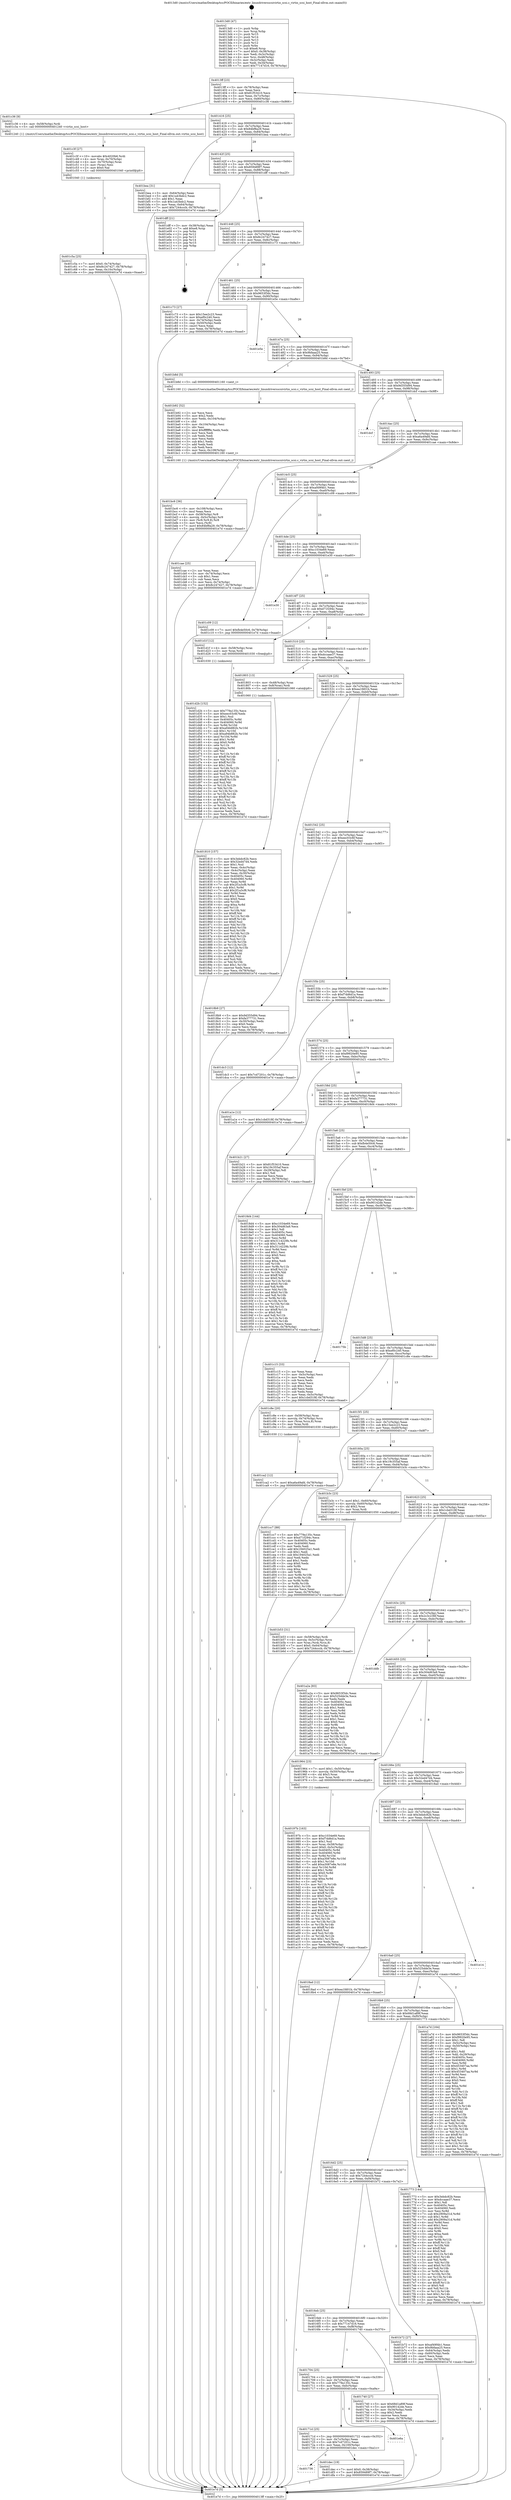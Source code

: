 digraph "0x4013d0" {
  label = "0x4013d0 (/mnt/c/Users/mathe/Desktop/tcc/POCII/binaries/extr_linuxdriversscsivirtio_scsi.c_virtio_scsi_host_Final-ollvm.out::main(0))"
  labelloc = "t"
  node[shape=record]

  Entry [label="",width=0.3,height=0.3,shape=circle,fillcolor=black,style=filled]
  "0x4013ff" [label="{
     0x4013ff [23]\l
     | [instrs]\l
     &nbsp;&nbsp;0x4013ff \<+3\>: mov -0x78(%rbp),%eax\l
     &nbsp;&nbsp;0x401402 \<+2\>: mov %eax,%ecx\l
     &nbsp;&nbsp;0x401404 \<+6\>: sub $0x81f53410,%ecx\l
     &nbsp;&nbsp;0x40140a \<+3\>: mov %eax,-0x7c(%rbp)\l
     &nbsp;&nbsp;0x40140d \<+3\>: mov %ecx,-0x80(%rbp)\l
     &nbsp;&nbsp;0x401410 \<+6\>: je 0000000000401c36 \<main+0x866\>\l
  }"]
  "0x401c36" [label="{
     0x401c36 [9]\l
     | [instrs]\l
     &nbsp;&nbsp;0x401c36 \<+4\>: mov -0x58(%rbp),%rdi\l
     &nbsp;&nbsp;0x401c3a \<+5\>: call 0000000000401240 \<virtio_scsi_host\>\l
     | [calls]\l
     &nbsp;&nbsp;0x401240 \{1\} (/mnt/c/Users/mathe/Desktop/tcc/POCII/binaries/extr_linuxdriversscsivirtio_scsi.c_virtio_scsi_host_Final-ollvm.out::virtio_scsi_host)\l
  }"]
  "0x401416" [label="{
     0x401416 [25]\l
     | [instrs]\l
     &nbsp;&nbsp;0x401416 \<+5\>: jmp 000000000040141b \<main+0x4b\>\l
     &nbsp;&nbsp;0x40141b \<+3\>: mov -0x7c(%rbp),%eax\l
     &nbsp;&nbsp;0x40141e \<+5\>: sub $0x84bf8a29,%eax\l
     &nbsp;&nbsp;0x401423 \<+6\>: mov %eax,-0x84(%rbp)\l
     &nbsp;&nbsp;0x401429 \<+6\>: je 0000000000401bea \<main+0x81a\>\l
  }"]
  Exit [label="",width=0.3,height=0.3,shape=circle,fillcolor=black,style=filled,peripheries=2]
  "0x401bea" [label="{
     0x401bea [31]\l
     | [instrs]\l
     &nbsp;&nbsp;0x401bea \<+3\>: mov -0x64(%rbp),%eax\l
     &nbsp;&nbsp;0x401bed \<+5\>: add $0x1a43bdc2,%eax\l
     &nbsp;&nbsp;0x401bf2 \<+3\>: add $0x1,%eax\l
     &nbsp;&nbsp;0x401bf5 \<+5\>: sub $0x1a43bdc2,%eax\l
     &nbsp;&nbsp;0x401bfa \<+3\>: mov %eax,-0x64(%rbp)\l
     &nbsp;&nbsp;0x401bfd \<+7\>: movl $0x7244cccb,-0x78(%rbp)\l
     &nbsp;&nbsp;0x401c04 \<+5\>: jmp 0000000000401e7d \<main+0xaad\>\l
  }"]
  "0x40142f" [label="{
     0x40142f [25]\l
     | [instrs]\l
     &nbsp;&nbsp;0x40142f \<+5\>: jmp 0000000000401434 \<main+0x64\>\l
     &nbsp;&nbsp;0x401434 \<+3\>: mov -0x7c(%rbp),%eax\l
     &nbsp;&nbsp;0x401437 \<+5\>: sub $0x859489f7,%eax\l
     &nbsp;&nbsp;0x40143c \<+6\>: mov %eax,-0x88(%rbp)\l
     &nbsp;&nbsp;0x401442 \<+6\>: je 0000000000401dff \<main+0xa2f\>\l
  }"]
  "0x401736" [label="{
     0x401736\l
  }", style=dashed]
  "0x401dff" [label="{
     0x401dff [21]\l
     | [instrs]\l
     &nbsp;&nbsp;0x401dff \<+3\>: mov -0x38(%rbp),%eax\l
     &nbsp;&nbsp;0x401e02 \<+7\>: add $0xe8,%rsp\l
     &nbsp;&nbsp;0x401e09 \<+1\>: pop %rbx\l
     &nbsp;&nbsp;0x401e0a \<+2\>: pop %r12\l
     &nbsp;&nbsp;0x401e0c \<+2\>: pop %r13\l
     &nbsp;&nbsp;0x401e0e \<+2\>: pop %r14\l
     &nbsp;&nbsp;0x401e10 \<+2\>: pop %r15\l
     &nbsp;&nbsp;0x401e12 \<+1\>: pop %rbp\l
     &nbsp;&nbsp;0x401e13 \<+1\>: ret\l
  }"]
  "0x401448" [label="{
     0x401448 [25]\l
     | [instrs]\l
     &nbsp;&nbsp;0x401448 \<+5\>: jmp 000000000040144d \<main+0x7d\>\l
     &nbsp;&nbsp;0x40144d \<+3\>: mov -0x7c(%rbp),%eax\l
     &nbsp;&nbsp;0x401450 \<+5\>: sub $0x8c247427,%eax\l
     &nbsp;&nbsp;0x401455 \<+6\>: mov %eax,-0x8c(%rbp)\l
     &nbsp;&nbsp;0x40145b \<+6\>: je 0000000000401c73 \<main+0x8a3\>\l
  }"]
  "0x401dec" [label="{
     0x401dec [19]\l
     | [instrs]\l
     &nbsp;&nbsp;0x401dec \<+7\>: movl $0x0,-0x38(%rbp)\l
     &nbsp;&nbsp;0x401df3 \<+7\>: movl $0x859489f7,-0x78(%rbp)\l
     &nbsp;&nbsp;0x401dfa \<+5\>: jmp 0000000000401e7d \<main+0xaad\>\l
  }"]
  "0x401c73" [label="{
     0x401c73 [27]\l
     | [instrs]\l
     &nbsp;&nbsp;0x401c73 \<+5\>: mov $0x15ee2c23,%eax\l
     &nbsp;&nbsp;0x401c78 \<+5\>: mov $0xef0c240,%ecx\l
     &nbsp;&nbsp;0x401c7d \<+3\>: mov -0x74(%rbp),%edx\l
     &nbsp;&nbsp;0x401c80 \<+3\>: cmp -0x50(%rbp),%edx\l
     &nbsp;&nbsp;0x401c83 \<+3\>: cmovl %ecx,%eax\l
     &nbsp;&nbsp;0x401c86 \<+3\>: mov %eax,-0x78(%rbp)\l
     &nbsp;&nbsp;0x401c89 \<+5\>: jmp 0000000000401e7d \<main+0xaad\>\l
  }"]
  "0x401461" [label="{
     0x401461 [25]\l
     | [instrs]\l
     &nbsp;&nbsp;0x401461 \<+5\>: jmp 0000000000401466 \<main+0x96\>\l
     &nbsp;&nbsp;0x401466 \<+3\>: mov -0x7c(%rbp),%eax\l
     &nbsp;&nbsp;0x401469 \<+5\>: sub $0x9653f3dc,%eax\l
     &nbsp;&nbsp;0x40146e \<+6\>: mov %eax,-0x90(%rbp)\l
     &nbsp;&nbsp;0x401474 \<+6\>: je 0000000000401e5e \<main+0xa8e\>\l
  }"]
  "0x40171d" [label="{
     0x40171d [25]\l
     | [instrs]\l
     &nbsp;&nbsp;0x40171d \<+5\>: jmp 0000000000401722 \<main+0x352\>\l
     &nbsp;&nbsp;0x401722 \<+3\>: mov -0x7c(%rbp),%eax\l
     &nbsp;&nbsp;0x401725 \<+5\>: sub $0x7cd7201c,%eax\l
     &nbsp;&nbsp;0x40172a \<+6\>: mov %eax,-0x100(%rbp)\l
     &nbsp;&nbsp;0x401730 \<+6\>: je 0000000000401dec \<main+0xa1c\>\l
  }"]
  "0x401e5e" [label="{
     0x401e5e\l
  }", style=dashed]
  "0x40147a" [label="{
     0x40147a [25]\l
     | [instrs]\l
     &nbsp;&nbsp;0x40147a \<+5\>: jmp 000000000040147f \<main+0xaf\>\l
     &nbsp;&nbsp;0x40147f \<+3\>: mov -0x7c(%rbp),%eax\l
     &nbsp;&nbsp;0x401482 \<+5\>: sub $0x9bfaaa25,%eax\l
     &nbsp;&nbsp;0x401487 \<+6\>: mov %eax,-0x94(%rbp)\l
     &nbsp;&nbsp;0x40148d \<+6\>: je 0000000000401b8d \<main+0x7bd\>\l
  }"]
  "0x401e6a" [label="{
     0x401e6a\l
  }", style=dashed]
  "0x401b8d" [label="{
     0x401b8d [5]\l
     | [instrs]\l
     &nbsp;&nbsp;0x401b8d \<+5\>: call 0000000000401160 \<next_i\>\l
     | [calls]\l
     &nbsp;&nbsp;0x401160 \{1\} (/mnt/c/Users/mathe/Desktop/tcc/POCII/binaries/extr_linuxdriversscsivirtio_scsi.c_virtio_scsi_host_Final-ollvm.out::next_i)\l
  }"]
  "0x401493" [label="{
     0x401493 [25]\l
     | [instrs]\l
     &nbsp;&nbsp;0x401493 \<+5\>: jmp 0000000000401498 \<main+0xc8\>\l
     &nbsp;&nbsp;0x401498 \<+3\>: mov -0x7c(%rbp),%eax\l
     &nbsp;&nbsp;0x40149b \<+5\>: sub $0x9d355d94,%eax\l
     &nbsp;&nbsp;0x4014a0 \<+6\>: mov %eax,-0x98(%rbp)\l
     &nbsp;&nbsp;0x4014a6 \<+6\>: je 0000000000401dcf \<main+0x9ff\>\l
  }"]
  "0x401d2b" [label="{
     0x401d2b [152]\l
     | [instrs]\l
     &nbsp;&nbsp;0x401d2b \<+5\>: mov $0x779a135c,%ecx\l
     &nbsp;&nbsp;0x401d30 \<+5\>: mov $0xeec03c6f,%edx\l
     &nbsp;&nbsp;0x401d35 \<+3\>: mov $0x1,%sil\l
     &nbsp;&nbsp;0x401d38 \<+8\>: mov 0x40405c,%r8d\l
     &nbsp;&nbsp;0x401d40 \<+8\>: mov 0x404060,%r9d\l
     &nbsp;&nbsp;0x401d48 \<+3\>: mov %r8d,%r10d\l
     &nbsp;&nbsp;0x401d4b \<+7\>: add $0xa94b882b,%r10d\l
     &nbsp;&nbsp;0x401d52 \<+4\>: sub $0x1,%r10d\l
     &nbsp;&nbsp;0x401d56 \<+7\>: sub $0xa94b882b,%r10d\l
     &nbsp;&nbsp;0x401d5d \<+4\>: imul %r10d,%r8d\l
     &nbsp;&nbsp;0x401d61 \<+4\>: and $0x1,%r8d\l
     &nbsp;&nbsp;0x401d65 \<+4\>: cmp $0x0,%r8d\l
     &nbsp;&nbsp;0x401d69 \<+4\>: sete %r11b\l
     &nbsp;&nbsp;0x401d6d \<+4\>: cmp $0xa,%r9d\l
     &nbsp;&nbsp;0x401d71 \<+3\>: setl %bl\l
     &nbsp;&nbsp;0x401d74 \<+3\>: mov %r11b,%r14b\l
     &nbsp;&nbsp;0x401d77 \<+4\>: xor $0xff,%r14b\l
     &nbsp;&nbsp;0x401d7b \<+3\>: mov %bl,%r15b\l
     &nbsp;&nbsp;0x401d7e \<+4\>: xor $0xff,%r15b\l
     &nbsp;&nbsp;0x401d82 \<+4\>: xor $0x1,%sil\l
     &nbsp;&nbsp;0x401d86 \<+3\>: mov %r14b,%r12b\l
     &nbsp;&nbsp;0x401d89 \<+4\>: and $0xff,%r12b\l
     &nbsp;&nbsp;0x401d8d \<+3\>: and %sil,%r11b\l
     &nbsp;&nbsp;0x401d90 \<+3\>: mov %r15b,%r13b\l
     &nbsp;&nbsp;0x401d93 \<+4\>: and $0xff,%r13b\l
     &nbsp;&nbsp;0x401d97 \<+3\>: and %sil,%bl\l
     &nbsp;&nbsp;0x401d9a \<+3\>: or %r11b,%r12b\l
     &nbsp;&nbsp;0x401d9d \<+3\>: or %bl,%r13b\l
     &nbsp;&nbsp;0x401da0 \<+3\>: xor %r13b,%r12b\l
     &nbsp;&nbsp;0x401da3 \<+3\>: or %r15b,%r14b\l
     &nbsp;&nbsp;0x401da6 \<+4\>: xor $0xff,%r14b\l
     &nbsp;&nbsp;0x401daa \<+4\>: or $0x1,%sil\l
     &nbsp;&nbsp;0x401dae \<+3\>: and %sil,%r14b\l
     &nbsp;&nbsp;0x401db1 \<+3\>: or %r14b,%r12b\l
     &nbsp;&nbsp;0x401db4 \<+4\>: test $0x1,%r12b\l
     &nbsp;&nbsp;0x401db8 \<+3\>: cmovne %edx,%ecx\l
     &nbsp;&nbsp;0x401dbb \<+3\>: mov %ecx,-0x78(%rbp)\l
     &nbsp;&nbsp;0x401dbe \<+5\>: jmp 0000000000401e7d \<main+0xaad\>\l
  }"]
  "0x401dcf" [label="{
     0x401dcf\l
  }", style=dashed]
  "0x4014ac" [label="{
     0x4014ac [25]\l
     | [instrs]\l
     &nbsp;&nbsp;0x4014ac \<+5\>: jmp 00000000004014b1 \<main+0xe1\>\l
     &nbsp;&nbsp;0x4014b1 \<+3\>: mov -0x7c(%rbp),%eax\l
     &nbsp;&nbsp;0x4014b4 \<+5\>: sub $0xa6a49afd,%eax\l
     &nbsp;&nbsp;0x4014b9 \<+6\>: mov %eax,-0x9c(%rbp)\l
     &nbsp;&nbsp;0x4014bf \<+6\>: je 0000000000401cae \<main+0x8de\>\l
  }"]
  "0x401ca2" [label="{
     0x401ca2 [12]\l
     | [instrs]\l
     &nbsp;&nbsp;0x401ca2 \<+7\>: movl $0xa6a49afd,-0x78(%rbp)\l
     &nbsp;&nbsp;0x401ca9 \<+5\>: jmp 0000000000401e7d \<main+0xaad\>\l
  }"]
  "0x401cae" [label="{
     0x401cae [25]\l
     | [instrs]\l
     &nbsp;&nbsp;0x401cae \<+2\>: xor %eax,%eax\l
     &nbsp;&nbsp;0x401cb0 \<+3\>: mov -0x74(%rbp),%ecx\l
     &nbsp;&nbsp;0x401cb3 \<+3\>: sub $0x1,%eax\l
     &nbsp;&nbsp;0x401cb6 \<+2\>: sub %eax,%ecx\l
     &nbsp;&nbsp;0x401cb8 \<+3\>: mov %ecx,-0x74(%rbp)\l
     &nbsp;&nbsp;0x401cbb \<+7\>: movl $0x8c247427,-0x78(%rbp)\l
     &nbsp;&nbsp;0x401cc2 \<+5\>: jmp 0000000000401e7d \<main+0xaad\>\l
  }"]
  "0x4014c5" [label="{
     0x4014c5 [25]\l
     | [instrs]\l
     &nbsp;&nbsp;0x4014c5 \<+5\>: jmp 00000000004014ca \<main+0xfa\>\l
     &nbsp;&nbsp;0x4014ca \<+3\>: mov -0x7c(%rbp),%eax\l
     &nbsp;&nbsp;0x4014cd \<+5\>: sub $0xaf49f4b1,%eax\l
     &nbsp;&nbsp;0x4014d2 \<+6\>: mov %eax,-0xa0(%rbp)\l
     &nbsp;&nbsp;0x4014d8 \<+6\>: je 0000000000401c09 \<main+0x839\>\l
  }"]
  "0x401c5a" [label="{
     0x401c5a [25]\l
     | [instrs]\l
     &nbsp;&nbsp;0x401c5a \<+7\>: movl $0x0,-0x74(%rbp)\l
     &nbsp;&nbsp;0x401c61 \<+7\>: movl $0x8c247427,-0x78(%rbp)\l
     &nbsp;&nbsp;0x401c68 \<+6\>: mov %eax,-0x10c(%rbp)\l
     &nbsp;&nbsp;0x401c6e \<+5\>: jmp 0000000000401e7d \<main+0xaad\>\l
  }"]
  "0x401c09" [label="{
     0x401c09 [12]\l
     | [instrs]\l
     &nbsp;&nbsp;0x401c09 \<+7\>: movl $0xfb4e50c6,-0x78(%rbp)\l
     &nbsp;&nbsp;0x401c10 \<+5\>: jmp 0000000000401e7d \<main+0xaad\>\l
  }"]
  "0x4014de" [label="{
     0x4014de [25]\l
     | [instrs]\l
     &nbsp;&nbsp;0x4014de \<+5\>: jmp 00000000004014e3 \<main+0x113\>\l
     &nbsp;&nbsp;0x4014e3 \<+3\>: mov -0x7c(%rbp),%eax\l
     &nbsp;&nbsp;0x4014e6 \<+5\>: sub $0xc1034e69,%eax\l
     &nbsp;&nbsp;0x4014eb \<+6\>: mov %eax,-0xa4(%rbp)\l
     &nbsp;&nbsp;0x4014f1 \<+6\>: je 0000000000401e30 \<main+0xa60\>\l
  }"]
  "0x401c3f" [label="{
     0x401c3f [27]\l
     | [instrs]\l
     &nbsp;&nbsp;0x401c3f \<+10\>: movabs $0x4020b6,%rdi\l
     &nbsp;&nbsp;0x401c49 \<+4\>: mov %rax,-0x70(%rbp)\l
     &nbsp;&nbsp;0x401c4d \<+4\>: mov -0x70(%rbp),%rax\l
     &nbsp;&nbsp;0x401c51 \<+2\>: mov (%rax),%esi\l
     &nbsp;&nbsp;0x401c53 \<+2\>: mov $0x0,%al\l
     &nbsp;&nbsp;0x401c55 \<+5\>: call 0000000000401040 \<printf@plt\>\l
     | [calls]\l
     &nbsp;&nbsp;0x401040 \{1\} (unknown)\l
  }"]
  "0x401e30" [label="{
     0x401e30\l
  }", style=dashed]
  "0x4014f7" [label="{
     0x4014f7 [25]\l
     | [instrs]\l
     &nbsp;&nbsp;0x4014f7 \<+5\>: jmp 00000000004014fc \<main+0x12c\>\l
     &nbsp;&nbsp;0x4014fc \<+3\>: mov -0x7c(%rbp),%eax\l
     &nbsp;&nbsp;0x4014ff \<+5\>: sub $0xd71f294c,%eax\l
     &nbsp;&nbsp;0x401504 \<+6\>: mov %eax,-0xa8(%rbp)\l
     &nbsp;&nbsp;0x40150a \<+6\>: je 0000000000401d1f \<main+0x94f\>\l
  }"]
  "0x401bc6" [label="{
     0x401bc6 [36]\l
     | [instrs]\l
     &nbsp;&nbsp;0x401bc6 \<+6\>: mov -0x108(%rbp),%ecx\l
     &nbsp;&nbsp;0x401bcc \<+3\>: imul %eax,%ecx\l
     &nbsp;&nbsp;0x401bcf \<+4\>: mov -0x58(%rbp),%r8\l
     &nbsp;&nbsp;0x401bd3 \<+4\>: movslq -0x5c(%rbp),%r9\l
     &nbsp;&nbsp;0x401bd7 \<+4\>: mov (%r8,%r9,8),%r8\l
     &nbsp;&nbsp;0x401bdb \<+3\>: mov %ecx,(%r8)\l
     &nbsp;&nbsp;0x401bde \<+7\>: movl $0x84bf8a29,-0x78(%rbp)\l
     &nbsp;&nbsp;0x401be5 \<+5\>: jmp 0000000000401e7d \<main+0xaad\>\l
  }"]
  "0x401d1f" [label="{
     0x401d1f [12]\l
     | [instrs]\l
     &nbsp;&nbsp;0x401d1f \<+4\>: mov -0x58(%rbp),%rax\l
     &nbsp;&nbsp;0x401d23 \<+3\>: mov %rax,%rdi\l
     &nbsp;&nbsp;0x401d26 \<+5\>: call 0000000000401030 \<free@plt\>\l
     | [calls]\l
     &nbsp;&nbsp;0x401030 \{1\} (unknown)\l
  }"]
  "0x401510" [label="{
     0x401510 [25]\l
     | [instrs]\l
     &nbsp;&nbsp;0x401510 \<+5\>: jmp 0000000000401515 \<main+0x145\>\l
     &nbsp;&nbsp;0x401515 \<+3\>: mov -0x7c(%rbp),%eax\l
     &nbsp;&nbsp;0x401518 \<+5\>: sub $0xdccaae37,%eax\l
     &nbsp;&nbsp;0x40151d \<+6\>: mov %eax,-0xac(%rbp)\l
     &nbsp;&nbsp;0x401523 \<+6\>: je 0000000000401803 \<main+0x433\>\l
  }"]
  "0x401b92" [label="{
     0x401b92 [52]\l
     | [instrs]\l
     &nbsp;&nbsp;0x401b92 \<+2\>: xor %ecx,%ecx\l
     &nbsp;&nbsp;0x401b94 \<+5\>: mov $0x2,%edx\l
     &nbsp;&nbsp;0x401b99 \<+6\>: mov %edx,-0x104(%rbp)\l
     &nbsp;&nbsp;0x401b9f \<+1\>: cltd\l
     &nbsp;&nbsp;0x401ba0 \<+6\>: mov -0x104(%rbp),%esi\l
     &nbsp;&nbsp;0x401ba6 \<+2\>: idiv %esi\l
     &nbsp;&nbsp;0x401ba8 \<+6\>: imul $0xfffffffe,%edx,%edx\l
     &nbsp;&nbsp;0x401bae \<+2\>: mov %ecx,%edi\l
     &nbsp;&nbsp;0x401bb0 \<+2\>: sub %edx,%edi\l
     &nbsp;&nbsp;0x401bb2 \<+2\>: mov %ecx,%edx\l
     &nbsp;&nbsp;0x401bb4 \<+3\>: sub $0x1,%edx\l
     &nbsp;&nbsp;0x401bb7 \<+2\>: add %edx,%edi\l
     &nbsp;&nbsp;0x401bb9 \<+2\>: sub %edi,%ecx\l
     &nbsp;&nbsp;0x401bbb \<+6\>: mov %ecx,-0x108(%rbp)\l
     &nbsp;&nbsp;0x401bc1 \<+5\>: call 0000000000401160 \<next_i\>\l
     | [calls]\l
     &nbsp;&nbsp;0x401160 \{1\} (/mnt/c/Users/mathe/Desktop/tcc/POCII/binaries/extr_linuxdriversscsivirtio_scsi.c_virtio_scsi_host_Final-ollvm.out::next_i)\l
  }"]
  "0x401803" [label="{
     0x401803 [13]\l
     | [instrs]\l
     &nbsp;&nbsp;0x401803 \<+4\>: mov -0x48(%rbp),%rax\l
     &nbsp;&nbsp;0x401807 \<+4\>: mov 0x8(%rax),%rdi\l
     &nbsp;&nbsp;0x40180b \<+5\>: call 0000000000401060 \<atoi@plt\>\l
     | [calls]\l
     &nbsp;&nbsp;0x401060 \{1\} (unknown)\l
  }"]
  "0x401529" [label="{
     0x401529 [25]\l
     | [instrs]\l
     &nbsp;&nbsp;0x401529 \<+5\>: jmp 000000000040152e \<main+0x15e\>\l
     &nbsp;&nbsp;0x40152e \<+3\>: mov -0x7c(%rbp),%eax\l
     &nbsp;&nbsp;0x401531 \<+5\>: sub $0xea1fd01b,%eax\l
     &nbsp;&nbsp;0x401536 \<+6\>: mov %eax,-0xb0(%rbp)\l
     &nbsp;&nbsp;0x40153c \<+6\>: je 00000000004018b9 \<main+0x4e9\>\l
  }"]
  "0x401b53" [label="{
     0x401b53 [31]\l
     | [instrs]\l
     &nbsp;&nbsp;0x401b53 \<+4\>: mov -0x58(%rbp),%rdi\l
     &nbsp;&nbsp;0x401b57 \<+4\>: movslq -0x5c(%rbp),%rcx\l
     &nbsp;&nbsp;0x401b5b \<+4\>: mov %rax,(%rdi,%rcx,8)\l
     &nbsp;&nbsp;0x401b5f \<+7\>: movl $0x0,-0x64(%rbp)\l
     &nbsp;&nbsp;0x401b66 \<+7\>: movl $0x7244cccb,-0x78(%rbp)\l
     &nbsp;&nbsp;0x401b6d \<+5\>: jmp 0000000000401e7d \<main+0xaad\>\l
  }"]
  "0x4018b9" [label="{
     0x4018b9 [27]\l
     | [instrs]\l
     &nbsp;&nbsp;0x4018b9 \<+5\>: mov $0x9d355d94,%eax\l
     &nbsp;&nbsp;0x4018be \<+5\>: mov $0xfa377731,%ecx\l
     &nbsp;&nbsp;0x4018c3 \<+3\>: mov -0x30(%rbp),%edx\l
     &nbsp;&nbsp;0x4018c6 \<+3\>: cmp $0x0,%edx\l
     &nbsp;&nbsp;0x4018c9 \<+3\>: cmove %ecx,%eax\l
     &nbsp;&nbsp;0x4018cc \<+3\>: mov %eax,-0x78(%rbp)\l
     &nbsp;&nbsp;0x4018cf \<+5\>: jmp 0000000000401e7d \<main+0xaad\>\l
  }"]
  "0x401542" [label="{
     0x401542 [25]\l
     | [instrs]\l
     &nbsp;&nbsp;0x401542 \<+5\>: jmp 0000000000401547 \<main+0x177\>\l
     &nbsp;&nbsp;0x401547 \<+3\>: mov -0x7c(%rbp),%eax\l
     &nbsp;&nbsp;0x40154a \<+5\>: sub $0xeec03c6f,%eax\l
     &nbsp;&nbsp;0x40154f \<+6\>: mov %eax,-0xb4(%rbp)\l
     &nbsp;&nbsp;0x401555 \<+6\>: je 0000000000401dc3 \<main+0x9f3\>\l
  }"]
  "0x40197b" [label="{
     0x40197b [163]\l
     | [instrs]\l
     &nbsp;&nbsp;0x40197b \<+5\>: mov $0xc1034e69,%ecx\l
     &nbsp;&nbsp;0x401980 \<+5\>: mov $0xf7dd6d1a,%edx\l
     &nbsp;&nbsp;0x401985 \<+3\>: mov $0x1,%sil\l
     &nbsp;&nbsp;0x401988 \<+4\>: mov %rax,-0x58(%rbp)\l
     &nbsp;&nbsp;0x40198c \<+7\>: movl $0x0,-0x5c(%rbp)\l
     &nbsp;&nbsp;0x401993 \<+8\>: mov 0x40405c,%r8d\l
     &nbsp;&nbsp;0x40199b \<+8\>: mov 0x404060,%r9d\l
     &nbsp;&nbsp;0x4019a3 \<+3\>: mov %r8d,%r10d\l
     &nbsp;&nbsp;0x4019a6 \<+7\>: sub $0xa3087e8e,%r10d\l
     &nbsp;&nbsp;0x4019ad \<+4\>: sub $0x1,%r10d\l
     &nbsp;&nbsp;0x4019b1 \<+7\>: add $0xa3087e8e,%r10d\l
     &nbsp;&nbsp;0x4019b8 \<+4\>: imul %r10d,%r8d\l
     &nbsp;&nbsp;0x4019bc \<+4\>: and $0x1,%r8d\l
     &nbsp;&nbsp;0x4019c0 \<+4\>: cmp $0x0,%r8d\l
     &nbsp;&nbsp;0x4019c4 \<+4\>: sete %r11b\l
     &nbsp;&nbsp;0x4019c8 \<+4\>: cmp $0xa,%r9d\l
     &nbsp;&nbsp;0x4019cc \<+3\>: setl %bl\l
     &nbsp;&nbsp;0x4019cf \<+3\>: mov %r11b,%r14b\l
     &nbsp;&nbsp;0x4019d2 \<+4\>: xor $0xff,%r14b\l
     &nbsp;&nbsp;0x4019d6 \<+3\>: mov %bl,%r15b\l
     &nbsp;&nbsp;0x4019d9 \<+4\>: xor $0xff,%r15b\l
     &nbsp;&nbsp;0x4019dd \<+4\>: xor $0x0,%sil\l
     &nbsp;&nbsp;0x4019e1 \<+3\>: mov %r14b,%r12b\l
     &nbsp;&nbsp;0x4019e4 \<+4\>: and $0x0,%r12b\l
     &nbsp;&nbsp;0x4019e8 \<+3\>: and %sil,%r11b\l
     &nbsp;&nbsp;0x4019eb \<+3\>: mov %r15b,%r13b\l
     &nbsp;&nbsp;0x4019ee \<+4\>: and $0x0,%r13b\l
     &nbsp;&nbsp;0x4019f2 \<+3\>: and %sil,%bl\l
     &nbsp;&nbsp;0x4019f5 \<+3\>: or %r11b,%r12b\l
     &nbsp;&nbsp;0x4019f8 \<+3\>: or %bl,%r13b\l
     &nbsp;&nbsp;0x4019fb \<+3\>: xor %r13b,%r12b\l
     &nbsp;&nbsp;0x4019fe \<+3\>: or %r15b,%r14b\l
     &nbsp;&nbsp;0x401a01 \<+4\>: xor $0xff,%r14b\l
     &nbsp;&nbsp;0x401a05 \<+4\>: or $0x0,%sil\l
     &nbsp;&nbsp;0x401a09 \<+3\>: and %sil,%r14b\l
     &nbsp;&nbsp;0x401a0c \<+3\>: or %r14b,%r12b\l
     &nbsp;&nbsp;0x401a0f \<+4\>: test $0x1,%r12b\l
     &nbsp;&nbsp;0x401a13 \<+3\>: cmovne %edx,%ecx\l
     &nbsp;&nbsp;0x401a16 \<+3\>: mov %ecx,-0x78(%rbp)\l
     &nbsp;&nbsp;0x401a19 \<+5\>: jmp 0000000000401e7d \<main+0xaad\>\l
  }"]
  "0x401dc3" [label="{
     0x401dc3 [12]\l
     | [instrs]\l
     &nbsp;&nbsp;0x401dc3 \<+7\>: movl $0x7cd7201c,-0x78(%rbp)\l
     &nbsp;&nbsp;0x401dca \<+5\>: jmp 0000000000401e7d \<main+0xaad\>\l
  }"]
  "0x40155b" [label="{
     0x40155b [25]\l
     | [instrs]\l
     &nbsp;&nbsp;0x40155b \<+5\>: jmp 0000000000401560 \<main+0x190\>\l
     &nbsp;&nbsp;0x401560 \<+3\>: mov -0x7c(%rbp),%eax\l
     &nbsp;&nbsp;0x401563 \<+5\>: sub $0xf7dd6d1a,%eax\l
     &nbsp;&nbsp;0x401568 \<+6\>: mov %eax,-0xb8(%rbp)\l
     &nbsp;&nbsp;0x40156e \<+6\>: je 0000000000401a1e \<main+0x64e\>\l
  }"]
  "0x401810" [label="{
     0x401810 [157]\l
     | [instrs]\l
     &nbsp;&nbsp;0x401810 \<+5\>: mov $0x3ebdc82b,%ecx\l
     &nbsp;&nbsp;0x401815 \<+5\>: mov $0x32ed47d4,%edx\l
     &nbsp;&nbsp;0x40181a \<+3\>: mov $0x1,%sil\l
     &nbsp;&nbsp;0x40181d \<+3\>: mov %eax,-0x4c(%rbp)\l
     &nbsp;&nbsp;0x401820 \<+3\>: mov -0x4c(%rbp),%eax\l
     &nbsp;&nbsp;0x401823 \<+3\>: mov %eax,-0x30(%rbp)\l
     &nbsp;&nbsp;0x401826 \<+7\>: mov 0x40405c,%eax\l
     &nbsp;&nbsp;0x40182d \<+8\>: mov 0x404060,%r8d\l
     &nbsp;&nbsp;0x401835 \<+3\>: mov %eax,%r9d\l
     &nbsp;&nbsp;0x401838 \<+7\>: sub $0x2f1a3cf8,%r9d\l
     &nbsp;&nbsp;0x40183f \<+4\>: sub $0x1,%r9d\l
     &nbsp;&nbsp;0x401843 \<+7\>: add $0x2f1a3cf8,%r9d\l
     &nbsp;&nbsp;0x40184a \<+4\>: imul %r9d,%eax\l
     &nbsp;&nbsp;0x40184e \<+3\>: and $0x1,%eax\l
     &nbsp;&nbsp;0x401851 \<+3\>: cmp $0x0,%eax\l
     &nbsp;&nbsp;0x401854 \<+4\>: sete %r10b\l
     &nbsp;&nbsp;0x401858 \<+4\>: cmp $0xa,%r8d\l
     &nbsp;&nbsp;0x40185c \<+4\>: setl %r11b\l
     &nbsp;&nbsp;0x401860 \<+3\>: mov %r10b,%bl\l
     &nbsp;&nbsp;0x401863 \<+3\>: xor $0xff,%bl\l
     &nbsp;&nbsp;0x401866 \<+3\>: mov %r11b,%r14b\l
     &nbsp;&nbsp;0x401869 \<+4\>: xor $0xff,%r14b\l
     &nbsp;&nbsp;0x40186d \<+4\>: xor $0x0,%sil\l
     &nbsp;&nbsp;0x401871 \<+3\>: mov %bl,%r15b\l
     &nbsp;&nbsp;0x401874 \<+4\>: and $0x0,%r15b\l
     &nbsp;&nbsp;0x401878 \<+3\>: and %sil,%r10b\l
     &nbsp;&nbsp;0x40187b \<+3\>: mov %r14b,%r12b\l
     &nbsp;&nbsp;0x40187e \<+4\>: and $0x0,%r12b\l
     &nbsp;&nbsp;0x401882 \<+3\>: and %sil,%r11b\l
     &nbsp;&nbsp;0x401885 \<+3\>: or %r10b,%r15b\l
     &nbsp;&nbsp;0x401888 \<+3\>: or %r11b,%r12b\l
     &nbsp;&nbsp;0x40188b \<+3\>: xor %r12b,%r15b\l
     &nbsp;&nbsp;0x40188e \<+3\>: or %r14b,%bl\l
     &nbsp;&nbsp;0x401891 \<+3\>: xor $0xff,%bl\l
     &nbsp;&nbsp;0x401894 \<+4\>: or $0x0,%sil\l
     &nbsp;&nbsp;0x401898 \<+3\>: and %sil,%bl\l
     &nbsp;&nbsp;0x40189b \<+3\>: or %bl,%r15b\l
     &nbsp;&nbsp;0x40189e \<+4\>: test $0x1,%r15b\l
     &nbsp;&nbsp;0x4018a2 \<+3\>: cmovne %edx,%ecx\l
     &nbsp;&nbsp;0x4018a5 \<+3\>: mov %ecx,-0x78(%rbp)\l
     &nbsp;&nbsp;0x4018a8 \<+5\>: jmp 0000000000401e7d \<main+0xaad\>\l
  }"]
  "0x401a1e" [label="{
     0x401a1e [12]\l
     | [instrs]\l
     &nbsp;&nbsp;0x401a1e \<+7\>: movl $0x1cbd318f,-0x78(%rbp)\l
     &nbsp;&nbsp;0x401a25 \<+5\>: jmp 0000000000401e7d \<main+0xaad\>\l
  }"]
  "0x401574" [label="{
     0x401574 [25]\l
     | [instrs]\l
     &nbsp;&nbsp;0x401574 \<+5\>: jmp 0000000000401579 \<main+0x1a9\>\l
     &nbsp;&nbsp;0x401579 \<+3\>: mov -0x7c(%rbp),%eax\l
     &nbsp;&nbsp;0x40157c \<+5\>: sub $0xf9920e95,%eax\l
     &nbsp;&nbsp;0x401581 \<+6\>: mov %eax,-0xbc(%rbp)\l
     &nbsp;&nbsp;0x401587 \<+6\>: je 0000000000401b21 \<main+0x751\>\l
  }"]
  "0x4013d0" [label="{
     0x4013d0 [47]\l
     | [instrs]\l
     &nbsp;&nbsp;0x4013d0 \<+1\>: push %rbp\l
     &nbsp;&nbsp;0x4013d1 \<+3\>: mov %rsp,%rbp\l
     &nbsp;&nbsp;0x4013d4 \<+2\>: push %r15\l
     &nbsp;&nbsp;0x4013d6 \<+2\>: push %r14\l
     &nbsp;&nbsp;0x4013d8 \<+2\>: push %r13\l
     &nbsp;&nbsp;0x4013da \<+2\>: push %r12\l
     &nbsp;&nbsp;0x4013dc \<+1\>: push %rbx\l
     &nbsp;&nbsp;0x4013dd \<+7\>: sub $0xe8,%rsp\l
     &nbsp;&nbsp;0x4013e4 \<+7\>: movl $0x0,-0x38(%rbp)\l
     &nbsp;&nbsp;0x4013eb \<+3\>: mov %edi,-0x3c(%rbp)\l
     &nbsp;&nbsp;0x4013ee \<+4\>: mov %rsi,-0x48(%rbp)\l
     &nbsp;&nbsp;0x4013f2 \<+3\>: mov -0x3c(%rbp),%edi\l
     &nbsp;&nbsp;0x4013f5 \<+3\>: mov %edi,-0x34(%rbp)\l
     &nbsp;&nbsp;0x4013f8 \<+7\>: movl $0x77147d16,-0x78(%rbp)\l
  }"]
  "0x401b21" [label="{
     0x401b21 [27]\l
     | [instrs]\l
     &nbsp;&nbsp;0x401b21 \<+5\>: mov $0x81f53410,%eax\l
     &nbsp;&nbsp;0x401b26 \<+5\>: mov $0x19c355af,%ecx\l
     &nbsp;&nbsp;0x401b2b \<+3\>: mov -0x29(%rbp),%dl\l
     &nbsp;&nbsp;0x401b2e \<+3\>: test $0x1,%dl\l
     &nbsp;&nbsp;0x401b31 \<+3\>: cmovne %ecx,%eax\l
     &nbsp;&nbsp;0x401b34 \<+3\>: mov %eax,-0x78(%rbp)\l
     &nbsp;&nbsp;0x401b37 \<+5\>: jmp 0000000000401e7d \<main+0xaad\>\l
  }"]
  "0x40158d" [label="{
     0x40158d [25]\l
     | [instrs]\l
     &nbsp;&nbsp;0x40158d \<+5\>: jmp 0000000000401592 \<main+0x1c2\>\l
     &nbsp;&nbsp;0x401592 \<+3\>: mov -0x7c(%rbp),%eax\l
     &nbsp;&nbsp;0x401595 \<+5\>: sub $0xfa377731,%eax\l
     &nbsp;&nbsp;0x40159a \<+6\>: mov %eax,-0xc0(%rbp)\l
     &nbsp;&nbsp;0x4015a0 \<+6\>: je 00000000004018d4 \<main+0x504\>\l
  }"]
  "0x401e7d" [label="{
     0x401e7d [5]\l
     | [instrs]\l
     &nbsp;&nbsp;0x401e7d \<+5\>: jmp 00000000004013ff \<main+0x2f\>\l
  }"]
  "0x4018d4" [label="{
     0x4018d4 [144]\l
     | [instrs]\l
     &nbsp;&nbsp;0x4018d4 \<+5\>: mov $0xc1034e69,%eax\l
     &nbsp;&nbsp;0x4018d9 \<+5\>: mov $0x304d63a9,%ecx\l
     &nbsp;&nbsp;0x4018de \<+2\>: mov $0x1,%dl\l
     &nbsp;&nbsp;0x4018e0 \<+7\>: mov 0x40405c,%esi\l
     &nbsp;&nbsp;0x4018e7 \<+7\>: mov 0x404060,%edi\l
     &nbsp;&nbsp;0x4018ee \<+3\>: mov %esi,%r8d\l
     &nbsp;&nbsp;0x4018f1 \<+7\>: add $0x3114229b,%r8d\l
     &nbsp;&nbsp;0x4018f8 \<+4\>: sub $0x1,%r8d\l
     &nbsp;&nbsp;0x4018fc \<+7\>: sub $0x3114229b,%r8d\l
     &nbsp;&nbsp;0x401903 \<+4\>: imul %r8d,%esi\l
     &nbsp;&nbsp;0x401907 \<+3\>: and $0x1,%esi\l
     &nbsp;&nbsp;0x40190a \<+3\>: cmp $0x0,%esi\l
     &nbsp;&nbsp;0x40190d \<+4\>: sete %r9b\l
     &nbsp;&nbsp;0x401911 \<+3\>: cmp $0xa,%edi\l
     &nbsp;&nbsp;0x401914 \<+4\>: setl %r10b\l
     &nbsp;&nbsp;0x401918 \<+3\>: mov %r9b,%r11b\l
     &nbsp;&nbsp;0x40191b \<+4\>: xor $0xff,%r11b\l
     &nbsp;&nbsp;0x40191f \<+3\>: mov %r10b,%bl\l
     &nbsp;&nbsp;0x401922 \<+3\>: xor $0xff,%bl\l
     &nbsp;&nbsp;0x401925 \<+3\>: xor $0x0,%dl\l
     &nbsp;&nbsp;0x401928 \<+3\>: mov %r11b,%r14b\l
     &nbsp;&nbsp;0x40192b \<+4\>: and $0x0,%r14b\l
     &nbsp;&nbsp;0x40192f \<+3\>: and %dl,%r9b\l
     &nbsp;&nbsp;0x401932 \<+3\>: mov %bl,%r15b\l
     &nbsp;&nbsp;0x401935 \<+4\>: and $0x0,%r15b\l
     &nbsp;&nbsp;0x401939 \<+3\>: and %dl,%r10b\l
     &nbsp;&nbsp;0x40193c \<+3\>: or %r9b,%r14b\l
     &nbsp;&nbsp;0x40193f \<+3\>: or %r10b,%r15b\l
     &nbsp;&nbsp;0x401942 \<+3\>: xor %r15b,%r14b\l
     &nbsp;&nbsp;0x401945 \<+3\>: or %bl,%r11b\l
     &nbsp;&nbsp;0x401948 \<+4\>: xor $0xff,%r11b\l
     &nbsp;&nbsp;0x40194c \<+3\>: or $0x0,%dl\l
     &nbsp;&nbsp;0x40194f \<+3\>: and %dl,%r11b\l
     &nbsp;&nbsp;0x401952 \<+3\>: or %r11b,%r14b\l
     &nbsp;&nbsp;0x401955 \<+4\>: test $0x1,%r14b\l
     &nbsp;&nbsp;0x401959 \<+3\>: cmovne %ecx,%eax\l
     &nbsp;&nbsp;0x40195c \<+3\>: mov %eax,-0x78(%rbp)\l
     &nbsp;&nbsp;0x40195f \<+5\>: jmp 0000000000401e7d \<main+0xaad\>\l
  }"]
  "0x4015a6" [label="{
     0x4015a6 [25]\l
     | [instrs]\l
     &nbsp;&nbsp;0x4015a6 \<+5\>: jmp 00000000004015ab \<main+0x1db\>\l
     &nbsp;&nbsp;0x4015ab \<+3\>: mov -0x7c(%rbp),%eax\l
     &nbsp;&nbsp;0x4015ae \<+5\>: sub $0xfb4e50c6,%eax\l
     &nbsp;&nbsp;0x4015b3 \<+6\>: mov %eax,-0xc4(%rbp)\l
     &nbsp;&nbsp;0x4015b9 \<+6\>: je 0000000000401c15 \<main+0x845\>\l
  }"]
  "0x401704" [label="{
     0x401704 [25]\l
     | [instrs]\l
     &nbsp;&nbsp;0x401704 \<+5\>: jmp 0000000000401709 \<main+0x339\>\l
     &nbsp;&nbsp;0x401709 \<+3\>: mov -0x7c(%rbp),%eax\l
     &nbsp;&nbsp;0x40170c \<+5\>: sub $0x779a135c,%eax\l
     &nbsp;&nbsp;0x401711 \<+6\>: mov %eax,-0xfc(%rbp)\l
     &nbsp;&nbsp;0x401717 \<+6\>: je 0000000000401e6a \<main+0xa9a\>\l
  }"]
  "0x401c15" [label="{
     0x401c15 [33]\l
     | [instrs]\l
     &nbsp;&nbsp;0x401c15 \<+2\>: xor %eax,%eax\l
     &nbsp;&nbsp;0x401c17 \<+3\>: mov -0x5c(%rbp),%ecx\l
     &nbsp;&nbsp;0x401c1a \<+2\>: mov %eax,%edx\l
     &nbsp;&nbsp;0x401c1c \<+2\>: sub %ecx,%edx\l
     &nbsp;&nbsp;0x401c1e \<+2\>: mov %eax,%ecx\l
     &nbsp;&nbsp;0x401c20 \<+3\>: sub $0x1,%ecx\l
     &nbsp;&nbsp;0x401c23 \<+2\>: add %ecx,%edx\l
     &nbsp;&nbsp;0x401c25 \<+2\>: sub %edx,%eax\l
     &nbsp;&nbsp;0x401c27 \<+3\>: mov %eax,-0x5c(%rbp)\l
     &nbsp;&nbsp;0x401c2a \<+7\>: movl $0x1cbd318f,-0x78(%rbp)\l
     &nbsp;&nbsp;0x401c31 \<+5\>: jmp 0000000000401e7d \<main+0xaad\>\l
  }"]
  "0x4015bf" [label="{
     0x4015bf [25]\l
     | [instrs]\l
     &nbsp;&nbsp;0x4015bf \<+5\>: jmp 00000000004015c4 \<main+0x1f4\>\l
     &nbsp;&nbsp;0x4015c4 \<+3\>: mov -0x7c(%rbp),%eax\l
     &nbsp;&nbsp;0x4015c7 \<+5\>: sub $0x90142de,%eax\l
     &nbsp;&nbsp;0x4015cc \<+6\>: mov %eax,-0xc8(%rbp)\l
     &nbsp;&nbsp;0x4015d2 \<+6\>: je 000000000040175b \<main+0x38b\>\l
  }"]
  "0x401740" [label="{
     0x401740 [27]\l
     | [instrs]\l
     &nbsp;&nbsp;0x401740 \<+5\>: mov $0x68d1a89f,%eax\l
     &nbsp;&nbsp;0x401745 \<+5\>: mov $0x90142de,%ecx\l
     &nbsp;&nbsp;0x40174a \<+3\>: mov -0x34(%rbp),%edx\l
     &nbsp;&nbsp;0x40174d \<+3\>: cmp $0x2,%edx\l
     &nbsp;&nbsp;0x401750 \<+3\>: cmovne %ecx,%eax\l
     &nbsp;&nbsp;0x401753 \<+3\>: mov %eax,-0x78(%rbp)\l
     &nbsp;&nbsp;0x401756 \<+5\>: jmp 0000000000401e7d \<main+0xaad\>\l
  }"]
  "0x40175b" [label="{
     0x40175b\l
  }", style=dashed]
  "0x4015d8" [label="{
     0x4015d8 [25]\l
     | [instrs]\l
     &nbsp;&nbsp;0x4015d8 \<+5\>: jmp 00000000004015dd \<main+0x20d\>\l
     &nbsp;&nbsp;0x4015dd \<+3\>: mov -0x7c(%rbp),%eax\l
     &nbsp;&nbsp;0x4015e0 \<+5\>: sub $0xef0c240,%eax\l
     &nbsp;&nbsp;0x4015e5 \<+6\>: mov %eax,-0xcc(%rbp)\l
     &nbsp;&nbsp;0x4015eb \<+6\>: je 0000000000401c8e \<main+0x8be\>\l
  }"]
  "0x4016eb" [label="{
     0x4016eb [25]\l
     | [instrs]\l
     &nbsp;&nbsp;0x4016eb \<+5\>: jmp 00000000004016f0 \<main+0x320\>\l
     &nbsp;&nbsp;0x4016f0 \<+3\>: mov -0x7c(%rbp),%eax\l
     &nbsp;&nbsp;0x4016f3 \<+5\>: sub $0x77147d16,%eax\l
     &nbsp;&nbsp;0x4016f8 \<+6\>: mov %eax,-0xf8(%rbp)\l
     &nbsp;&nbsp;0x4016fe \<+6\>: je 0000000000401740 \<main+0x370\>\l
  }"]
  "0x401c8e" [label="{
     0x401c8e [20]\l
     | [instrs]\l
     &nbsp;&nbsp;0x401c8e \<+4\>: mov -0x58(%rbp),%rax\l
     &nbsp;&nbsp;0x401c92 \<+4\>: movslq -0x74(%rbp),%rcx\l
     &nbsp;&nbsp;0x401c96 \<+4\>: mov (%rax,%rcx,8),%rax\l
     &nbsp;&nbsp;0x401c9a \<+3\>: mov %rax,%rdi\l
     &nbsp;&nbsp;0x401c9d \<+5\>: call 0000000000401030 \<free@plt\>\l
     | [calls]\l
     &nbsp;&nbsp;0x401030 \{1\} (unknown)\l
  }"]
  "0x4015f1" [label="{
     0x4015f1 [25]\l
     | [instrs]\l
     &nbsp;&nbsp;0x4015f1 \<+5\>: jmp 00000000004015f6 \<main+0x226\>\l
     &nbsp;&nbsp;0x4015f6 \<+3\>: mov -0x7c(%rbp),%eax\l
     &nbsp;&nbsp;0x4015f9 \<+5\>: sub $0x15ee2c23,%eax\l
     &nbsp;&nbsp;0x4015fe \<+6\>: mov %eax,-0xd0(%rbp)\l
     &nbsp;&nbsp;0x401604 \<+6\>: je 0000000000401cc7 \<main+0x8f7\>\l
  }"]
  "0x401b72" [label="{
     0x401b72 [27]\l
     | [instrs]\l
     &nbsp;&nbsp;0x401b72 \<+5\>: mov $0xaf49f4b1,%eax\l
     &nbsp;&nbsp;0x401b77 \<+5\>: mov $0x9bfaaa25,%ecx\l
     &nbsp;&nbsp;0x401b7c \<+3\>: mov -0x64(%rbp),%edx\l
     &nbsp;&nbsp;0x401b7f \<+3\>: cmp -0x60(%rbp),%edx\l
     &nbsp;&nbsp;0x401b82 \<+3\>: cmovl %ecx,%eax\l
     &nbsp;&nbsp;0x401b85 \<+3\>: mov %eax,-0x78(%rbp)\l
     &nbsp;&nbsp;0x401b88 \<+5\>: jmp 0000000000401e7d \<main+0xaad\>\l
  }"]
  "0x401cc7" [label="{
     0x401cc7 [88]\l
     | [instrs]\l
     &nbsp;&nbsp;0x401cc7 \<+5\>: mov $0x779a135c,%eax\l
     &nbsp;&nbsp;0x401ccc \<+5\>: mov $0xd71f294c,%ecx\l
     &nbsp;&nbsp;0x401cd1 \<+7\>: mov 0x40405c,%edx\l
     &nbsp;&nbsp;0x401cd8 \<+7\>: mov 0x404060,%esi\l
     &nbsp;&nbsp;0x401cdf \<+2\>: mov %edx,%edi\l
     &nbsp;&nbsp;0x401ce1 \<+6\>: add $0x194025a1,%edi\l
     &nbsp;&nbsp;0x401ce7 \<+3\>: sub $0x1,%edi\l
     &nbsp;&nbsp;0x401cea \<+6\>: sub $0x194025a1,%edi\l
     &nbsp;&nbsp;0x401cf0 \<+3\>: imul %edi,%edx\l
     &nbsp;&nbsp;0x401cf3 \<+3\>: and $0x1,%edx\l
     &nbsp;&nbsp;0x401cf6 \<+3\>: cmp $0x0,%edx\l
     &nbsp;&nbsp;0x401cf9 \<+4\>: sete %r8b\l
     &nbsp;&nbsp;0x401cfd \<+3\>: cmp $0xa,%esi\l
     &nbsp;&nbsp;0x401d00 \<+4\>: setl %r9b\l
     &nbsp;&nbsp;0x401d04 \<+3\>: mov %r8b,%r10b\l
     &nbsp;&nbsp;0x401d07 \<+3\>: and %r9b,%r10b\l
     &nbsp;&nbsp;0x401d0a \<+3\>: xor %r9b,%r8b\l
     &nbsp;&nbsp;0x401d0d \<+3\>: or %r8b,%r10b\l
     &nbsp;&nbsp;0x401d10 \<+4\>: test $0x1,%r10b\l
     &nbsp;&nbsp;0x401d14 \<+3\>: cmovne %ecx,%eax\l
     &nbsp;&nbsp;0x401d17 \<+3\>: mov %eax,-0x78(%rbp)\l
     &nbsp;&nbsp;0x401d1a \<+5\>: jmp 0000000000401e7d \<main+0xaad\>\l
  }"]
  "0x40160a" [label="{
     0x40160a [25]\l
     | [instrs]\l
     &nbsp;&nbsp;0x40160a \<+5\>: jmp 000000000040160f \<main+0x23f\>\l
     &nbsp;&nbsp;0x40160f \<+3\>: mov -0x7c(%rbp),%eax\l
     &nbsp;&nbsp;0x401612 \<+5\>: sub $0x19c355af,%eax\l
     &nbsp;&nbsp;0x401617 \<+6\>: mov %eax,-0xd4(%rbp)\l
     &nbsp;&nbsp;0x40161d \<+6\>: je 0000000000401b3c \<main+0x76c\>\l
  }"]
  "0x4016d2" [label="{
     0x4016d2 [25]\l
     | [instrs]\l
     &nbsp;&nbsp;0x4016d2 \<+5\>: jmp 00000000004016d7 \<main+0x307\>\l
     &nbsp;&nbsp;0x4016d7 \<+3\>: mov -0x7c(%rbp),%eax\l
     &nbsp;&nbsp;0x4016da \<+5\>: sub $0x7244cccb,%eax\l
     &nbsp;&nbsp;0x4016df \<+6\>: mov %eax,-0xf4(%rbp)\l
     &nbsp;&nbsp;0x4016e5 \<+6\>: je 0000000000401b72 \<main+0x7a2\>\l
  }"]
  "0x401b3c" [label="{
     0x401b3c [23]\l
     | [instrs]\l
     &nbsp;&nbsp;0x401b3c \<+7\>: movl $0x1,-0x60(%rbp)\l
     &nbsp;&nbsp;0x401b43 \<+4\>: movslq -0x60(%rbp),%rax\l
     &nbsp;&nbsp;0x401b47 \<+4\>: shl $0x2,%rax\l
     &nbsp;&nbsp;0x401b4b \<+3\>: mov %rax,%rdi\l
     &nbsp;&nbsp;0x401b4e \<+5\>: call 0000000000401050 \<malloc@plt\>\l
     | [calls]\l
     &nbsp;&nbsp;0x401050 \{1\} (unknown)\l
  }"]
  "0x401623" [label="{
     0x401623 [25]\l
     | [instrs]\l
     &nbsp;&nbsp;0x401623 \<+5\>: jmp 0000000000401628 \<main+0x258\>\l
     &nbsp;&nbsp;0x401628 \<+3\>: mov -0x7c(%rbp),%eax\l
     &nbsp;&nbsp;0x40162b \<+5\>: sub $0x1cbd318f,%eax\l
     &nbsp;&nbsp;0x401630 \<+6\>: mov %eax,-0xd8(%rbp)\l
     &nbsp;&nbsp;0x401636 \<+6\>: je 0000000000401a2a \<main+0x65a\>\l
  }"]
  "0x401773" [label="{
     0x401773 [144]\l
     | [instrs]\l
     &nbsp;&nbsp;0x401773 \<+5\>: mov $0x3ebdc82b,%eax\l
     &nbsp;&nbsp;0x401778 \<+5\>: mov $0xdccaae37,%ecx\l
     &nbsp;&nbsp;0x40177d \<+2\>: mov $0x1,%dl\l
     &nbsp;&nbsp;0x40177f \<+7\>: mov 0x40405c,%esi\l
     &nbsp;&nbsp;0x401786 \<+7\>: mov 0x404060,%edi\l
     &nbsp;&nbsp;0x40178d \<+3\>: mov %esi,%r8d\l
     &nbsp;&nbsp;0x401790 \<+7\>: sub $0x2909a31d,%r8d\l
     &nbsp;&nbsp;0x401797 \<+4\>: sub $0x1,%r8d\l
     &nbsp;&nbsp;0x40179b \<+7\>: add $0x2909a31d,%r8d\l
     &nbsp;&nbsp;0x4017a2 \<+4\>: imul %r8d,%esi\l
     &nbsp;&nbsp;0x4017a6 \<+3\>: and $0x1,%esi\l
     &nbsp;&nbsp;0x4017a9 \<+3\>: cmp $0x0,%esi\l
     &nbsp;&nbsp;0x4017ac \<+4\>: sete %r9b\l
     &nbsp;&nbsp;0x4017b0 \<+3\>: cmp $0xa,%edi\l
     &nbsp;&nbsp;0x4017b3 \<+4\>: setl %r10b\l
     &nbsp;&nbsp;0x4017b7 \<+3\>: mov %r9b,%r11b\l
     &nbsp;&nbsp;0x4017ba \<+4\>: xor $0xff,%r11b\l
     &nbsp;&nbsp;0x4017be \<+3\>: mov %r10b,%bl\l
     &nbsp;&nbsp;0x4017c1 \<+3\>: xor $0xff,%bl\l
     &nbsp;&nbsp;0x4017c4 \<+3\>: xor $0x0,%dl\l
     &nbsp;&nbsp;0x4017c7 \<+3\>: mov %r11b,%r14b\l
     &nbsp;&nbsp;0x4017ca \<+4\>: and $0x0,%r14b\l
     &nbsp;&nbsp;0x4017ce \<+3\>: and %dl,%r9b\l
     &nbsp;&nbsp;0x4017d1 \<+3\>: mov %bl,%r15b\l
     &nbsp;&nbsp;0x4017d4 \<+4\>: and $0x0,%r15b\l
     &nbsp;&nbsp;0x4017d8 \<+3\>: and %dl,%r10b\l
     &nbsp;&nbsp;0x4017db \<+3\>: or %r9b,%r14b\l
     &nbsp;&nbsp;0x4017de \<+3\>: or %r10b,%r15b\l
     &nbsp;&nbsp;0x4017e1 \<+3\>: xor %r15b,%r14b\l
     &nbsp;&nbsp;0x4017e4 \<+3\>: or %bl,%r11b\l
     &nbsp;&nbsp;0x4017e7 \<+4\>: xor $0xff,%r11b\l
     &nbsp;&nbsp;0x4017eb \<+3\>: or $0x0,%dl\l
     &nbsp;&nbsp;0x4017ee \<+3\>: and %dl,%r11b\l
     &nbsp;&nbsp;0x4017f1 \<+3\>: or %r11b,%r14b\l
     &nbsp;&nbsp;0x4017f4 \<+4\>: test $0x1,%r14b\l
     &nbsp;&nbsp;0x4017f8 \<+3\>: cmovne %ecx,%eax\l
     &nbsp;&nbsp;0x4017fb \<+3\>: mov %eax,-0x78(%rbp)\l
     &nbsp;&nbsp;0x4017fe \<+5\>: jmp 0000000000401e7d \<main+0xaad\>\l
  }"]
  "0x401a2a" [label="{
     0x401a2a [83]\l
     | [instrs]\l
     &nbsp;&nbsp;0x401a2a \<+5\>: mov $0x9653f3dc,%eax\l
     &nbsp;&nbsp;0x401a2f \<+5\>: mov $0x525dde3e,%ecx\l
     &nbsp;&nbsp;0x401a34 \<+2\>: xor %edx,%edx\l
     &nbsp;&nbsp;0x401a36 \<+7\>: mov 0x40405c,%esi\l
     &nbsp;&nbsp;0x401a3d \<+7\>: mov 0x404060,%edi\l
     &nbsp;&nbsp;0x401a44 \<+3\>: sub $0x1,%edx\l
     &nbsp;&nbsp;0x401a47 \<+3\>: mov %esi,%r8d\l
     &nbsp;&nbsp;0x401a4a \<+3\>: add %edx,%r8d\l
     &nbsp;&nbsp;0x401a4d \<+4\>: imul %r8d,%esi\l
     &nbsp;&nbsp;0x401a51 \<+3\>: and $0x1,%esi\l
     &nbsp;&nbsp;0x401a54 \<+3\>: cmp $0x0,%esi\l
     &nbsp;&nbsp;0x401a57 \<+4\>: sete %r9b\l
     &nbsp;&nbsp;0x401a5b \<+3\>: cmp $0xa,%edi\l
     &nbsp;&nbsp;0x401a5e \<+4\>: setl %r10b\l
     &nbsp;&nbsp;0x401a62 \<+3\>: mov %r9b,%r11b\l
     &nbsp;&nbsp;0x401a65 \<+3\>: and %r10b,%r11b\l
     &nbsp;&nbsp;0x401a68 \<+3\>: xor %r10b,%r9b\l
     &nbsp;&nbsp;0x401a6b \<+3\>: or %r9b,%r11b\l
     &nbsp;&nbsp;0x401a6e \<+4\>: test $0x1,%r11b\l
     &nbsp;&nbsp;0x401a72 \<+3\>: cmovne %ecx,%eax\l
     &nbsp;&nbsp;0x401a75 \<+3\>: mov %eax,-0x78(%rbp)\l
     &nbsp;&nbsp;0x401a78 \<+5\>: jmp 0000000000401e7d \<main+0xaad\>\l
  }"]
  "0x40163c" [label="{
     0x40163c [25]\l
     | [instrs]\l
     &nbsp;&nbsp;0x40163c \<+5\>: jmp 0000000000401641 \<main+0x271\>\l
     &nbsp;&nbsp;0x401641 \<+3\>: mov -0x7c(%rbp),%eax\l
     &nbsp;&nbsp;0x401644 \<+5\>: sub $0x2c3c236f,%eax\l
     &nbsp;&nbsp;0x401649 \<+6\>: mov %eax,-0xdc(%rbp)\l
     &nbsp;&nbsp;0x40164f \<+6\>: je 0000000000401ddb \<main+0xa0b\>\l
  }"]
  "0x4016b9" [label="{
     0x4016b9 [25]\l
     | [instrs]\l
     &nbsp;&nbsp;0x4016b9 \<+5\>: jmp 00000000004016be \<main+0x2ee\>\l
     &nbsp;&nbsp;0x4016be \<+3\>: mov -0x7c(%rbp),%eax\l
     &nbsp;&nbsp;0x4016c1 \<+5\>: sub $0x68d1a89f,%eax\l
     &nbsp;&nbsp;0x4016c6 \<+6\>: mov %eax,-0xf0(%rbp)\l
     &nbsp;&nbsp;0x4016cc \<+6\>: je 0000000000401773 \<main+0x3a3\>\l
  }"]
  "0x401ddb" [label="{
     0x401ddb\l
  }", style=dashed]
  "0x401655" [label="{
     0x401655 [25]\l
     | [instrs]\l
     &nbsp;&nbsp;0x401655 \<+5\>: jmp 000000000040165a \<main+0x28a\>\l
     &nbsp;&nbsp;0x40165a \<+3\>: mov -0x7c(%rbp),%eax\l
     &nbsp;&nbsp;0x40165d \<+5\>: sub $0x304d63a9,%eax\l
     &nbsp;&nbsp;0x401662 \<+6\>: mov %eax,-0xe0(%rbp)\l
     &nbsp;&nbsp;0x401668 \<+6\>: je 0000000000401964 \<main+0x594\>\l
  }"]
  "0x401a7d" [label="{
     0x401a7d [164]\l
     | [instrs]\l
     &nbsp;&nbsp;0x401a7d \<+5\>: mov $0x9653f3dc,%eax\l
     &nbsp;&nbsp;0x401a82 \<+5\>: mov $0xf9920e95,%ecx\l
     &nbsp;&nbsp;0x401a87 \<+2\>: mov $0x1,%dl\l
     &nbsp;&nbsp;0x401a89 \<+3\>: mov -0x5c(%rbp),%esi\l
     &nbsp;&nbsp;0x401a8c \<+3\>: cmp -0x50(%rbp),%esi\l
     &nbsp;&nbsp;0x401a8f \<+4\>: setl %dil\l
     &nbsp;&nbsp;0x401a93 \<+4\>: and $0x1,%dil\l
     &nbsp;&nbsp;0x401a97 \<+4\>: mov %dil,-0x29(%rbp)\l
     &nbsp;&nbsp;0x401a9b \<+7\>: mov 0x40405c,%esi\l
     &nbsp;&nbsp;0x401aa2 \<+8\>: mov 0x404060,%r8d\l
     &nbsp;&nbsp;0x401aaa \<+3\>: mov %esi,%r9d\l
     &nbsp;&nbsp;0x401aad \<+7\>: sub $0x453407aa,%r9d\l
     &nbsp;&nbsp;0x401ab4 \<+4\>: sub $0x1,%r9d\l
     &nbsp;&nbsp;0x401ab8 \<+7\>: add $0x453407aa,%r9d\l
     &nbsp;&nbsp;0x401abf \<+4\>: imul %r9d,%esi\l
     &nbsp;&nbsp;0x401ac3 \<+3\>: and $0x1,%esi\l
     &nbsp;&nbsp;0x401ac6 \<+3\>: cmp $0x0,%esi\l
     &nbsp;&nbsp;0x401ac9 \<+4\>: sete %dil\l
     &nbsp;&nbsp;0x401acd \<+4\>: cmp $0xa,%r8d\l
     &nbsp;&nbsp;0x401ad1 \<+4\>: setl %r10b\l
     &nbsp;&nbsp;0x401ad5 \<+3\>: mov %dil,%r11b\l
     &nbsp;&nbsp;0x401ad8 \<+4\>: xor $0xff,%r11b\l
     &nbsp;&nbsp;0x401adc \<+3\>: mov %r10b,%bl\l
     &nbsp;&nbsp;0x401adf \<+3\>: xor $0xff,%bl\l
     &nbsp;&nbsp;0x401ae2 \<+3\>: xor $0x1,%dl\l
     &nbsp;&nbsp;0x401ae5 \<+3\>: mov %r11b,%r14b\l
     &nbsp;&nbsp;0x401ae8 \<+4\>: and $0xff,%r14b\l
     &nbsp;&nbsp;0x401aec \<+3\>: and %dl,%dil\l
     &nbsp;&nbsp;0x401aef \<+3\>: mov %bl,%r15b\l
     &nbsp;&nbsp;0x401af2 \<+4\>: and $0xff,%r15b\l
     &nbsp;&nbsp;0x401af6 \<+3\>: and %dl,%r10b\l
     &nbsp;&nbsp;0x401af9 \<+3\>: or %dil,%r14b\l
     &nbsp;&nbsp;0x401afc \<+3\>: or %r10b,%r15b\l
     &nbsp;&nbsp;0x401aff \<+3\>: xor %r15b,%r14b\l
     &nbsp;&nbsp;0x401b02 \<+3\>: or %bl,%r11b\l
     &nbsp;&nbsp;0x401b05 \<+4\>: xor $0xff,%r11b\l
     &nbsp;&nbsp;0x401b09 \<+3\>: or $0x1,%dl\l
     &nbsp;&nbsp;0x401b0c \<+3\>: and %dl,%r11b\l
     &nbsp;&nbsp;0x401b0f \<+3\>: or %r11b,%r14b\l
     &nbsp;&nbsp;0x401b12 \<+4\>: test $0x1,%r14b\l
     &nbsp;&nbsp;0x401b16 \<+3\>: cmovne %ecx,%eax\l
     &nbsp;&nbsp;0x401b19 \<+3\>: mov %eax,-0x78(%rbp)\l
     &nbsp;&nbsp;0x401b1c \<+5\>: jmp 0000000000401e7d \<main+0xaad\>\l
  }"]
  "0x401964" [label="{
     0x401964 [23]\l
     | [instrs]\l
     &nbsp;&nbsp;0x401964 \<+7\>: movl $0x1,-0x50(%rbp)\l
     &nbsp;&nbsp;0x40196b \<+4\>: movslq -0x50(%rbp),%rax\l
     &nbsp;&nbsp;0x40196f \<+4\>: shl $0x3,%rax\l
     &nbsp;&nbsp;0x401973 \<+3\>: mov %rax,%rdi\l
     &nbsp;&nbsp;0x401976 \<+5\>: call 0000000000401050 \<malloc@plt\>\l
     | [calls]\l
     &nbsp;&nbsp;0x401050 \{1\} (unknown)\l
  }"]
  "0x40166e" [label="{
     0x40166e [25]\l
     | [instrs]\l
     &nbsp;&nbsp;0x40166e \<+5\>: jmp 0000000000401673 \<main+0x2a3\>\l
     &nbsp;&nbsp;0x401673 \<+3\>: mov -0x7c(%rbp),%eax\l
     &nbsp;&nbsp;0x401676 \<+5\>: sub $0x32ed47d4,%eax\l
     &nbsp;&nbsp;0x40167b \<+6\>: mov %eax,-0xe4(%rbp)\l
     &nbsp;&nbsp;0x401681 \<+6\>: je 00000000004018ad \<main+0x4dd\>\l
  }"]
  "0x4016a0" [label="{
     0x4016a0 [25]\l
     | [instrs]\l
     &nbsp;&nbsp;0x4016a0 \<+5\>: jmp 00000000004016a5 \<main+0x2d5\>\l
     &nbsp;&nbsp;0x4016a5 \<+3\>: mov -0x7c(%rbp),%eax\l
     &nbsp;&nbsp;0x4016a8 \<+5\>: sub $0x525dde3e,%eax\l
     &nbsp;&nbsp;0x4016ad \<+6\>: mov %eax,-0xec(%rbp)\l
     &nbsp;&nbsp;0x4016b3 \<+6\>: je 0000000000401a7d \<main+0x6ad\>\l
  }"]
  "0x4018ad" [label="{
     0x4018ad [12]\l
     | [instrs]\l
     &nbsp;&nbsp;0x4018ad \<+7\>: movl $0xea1fd01b,-0x78(%rbp)\l
     &nbsp;&nbsp;0x4018b4 \<+5\>: jmp 0000000000401e7d \<main+0xaad\>\l
  }"]
  "0x401687" [label="{
     0x401687 [25]\l
     | [instrs]\l
     &nbsp;&nbsp;0x401687 \<+5\>: jmp 000000000040168c \<main+0x2bc\>\l
     &nbsp;&nbsp;0x40168c \<+3\>: mov -0x7c(%rbp),%eax\l
     &nbsp;&nbsp;0x40168f \<+5\>: sub $0x3ebdc82b,%eax\l
     &nbsp;&nbsp;0x401694 \<+6\>: mov %eax,-0xe8(%rbp)\l
     &nbsp;&nbsp;0x40169a \<+6\>: je 0000000000401e14 \<main+0xa44\>\l
  }"]
  "0x401e14" [label="{
     0x401e14\l
  }", style=dashed]
  Entry -> "0x4013d0" [label=" 1"]
  "0x4013ff" -> "0x401c36" [label=" 1"]
  "0x4013ff" -> "0x401416" [label=" 30"]
  "0x401dff" -> Exit [label=" 1"]
  "0x401416" -> "0x401bea" [label=" 1"]
  "0x401416" -> "0x40142f" [label=" 29"]
  "0x401dec" -> "0x401e7d" [label=" 1"]
  "0x40142f" -> "0x401dff" [label=" 1"]
  "0x40142f" -> "0x401448" [label=" 28"]
  "0x40171d" -> "0x401736" [label=" 0"]
  "0x401448" -> "0x401c73" [label=" 2"]
  "0x401448" -> "0x401461" [label=" 26"]
  "0x40171d" -> "0x401dec" [label=" 1"]
  "0x401461" -> "0x401e5e" [label=" 0"]
  "0x401461" -> "0x40147a" [label=" 26"]
  "0x401704" -> "0x40171d" [label=" 1"]
  "0x40147a" -> "0x401b8d" [label=" 1"]
  "0x40147a" -> "0x401493" [label=" 25"]
  "0x401704" -> "0x401e6a" [label=" 0"]
  "0x401493" -> "0x401dcf" [label=" 0"]
  "0x401493" -> "0x4014ac" [label=" 25"]
  "0x401dc3" -> "0x401e7d" [label=" 1"]
  "0x4014ac" -> "0x401cae" [label=" 1"]
  "0x4014ac" -> "0x4014c5" [label=" 24"]
  "0x401d2b" -> "0x401e7d" [label=" 1"]
  "0x4014c5" -> "0x401c09" [label=" 1"]
  "0x4014c5" -> "0x4014de" [label=" 23"]
  "0x401d1f" -> "0x401d2b" [label=" 1"]
  "0x4014de" -> "0x401e30" [label=" 0"]
  "0x4014de" -> "0x4014f7" [label=" 23"]
  "0x401cc7" -> "0x401e7d" [label=" 1"]
  "0x4014f7" -> "0x401d1f" [label=" 1"]
  "0x4014f7" -> "0x401510" [label=" 22"]
  "0x401cae" -> "0x401e7d" [label=" 1"]
  "0x401510" -> "0x401803" [label=" 1"]
  "0x401510" -> "0x401529" [label=" 21"]
  "0x401ca2" -> "0x401e7d" [label=" 1"]
  "0x401529" -> "0x4018b9" [label=" 1"]
  "0x401529" -> "0x401542" [label=" 20"]
  "0x401c8e" -> "0x401ca2" [label=" 1"]
  "0x401542" -> "0x401dc3" [label=" 1"]
  "0x401542" -> "0x40155b" [label=" 19"]
  "0x401c73" -> "0x401e7d" [label=" 2"]
  "0x40155b" -> "0x401a1e" [label=" 1"]
  "0x40155b" -> "0x401574" [label=" 18"]
  "0x401c5a" -> "0x401e7d" [label=" 1"]
  "0x401574" -> "0x401b21" [label=" 2"]
  "0x401574" -> "0x40158d" [label=" 16"]
  "0x401c3f" -> "0x401c5a" [label=" 1"]
  "0x40158d" -> "0x4018d4" [label=" 1"]
  "0x40158d" -> "0x4015a6" [label=" 15"]
  "0x401c36" -> "0x401c3f" [label=" 1"]
  "0x4015a6" -> "0x401c15" [label=" 1"]
  "0x4015a6" -> "0x4015bf" [label=" 14"]
  "0x401c15" -> "0x401e7d" [label=" 1"]
  "0x4015bf" -> "0x40175b" [label=" 0"]
  "0x4015bf" -> "0x4015d8" [label=" 14"]
  "0x401c09" -> "0x401e7d" [label=" 1"]
  "0x4015d8" -> "0x401c8e" [label=" 1"]
  "0x4015d8" -> "0x4015f1" [label=" 13"]
  "0x401bc6" -> "0x401e7d" [label=" 1"]
  "0x4015f1" -> "0x401cc7" [label=" 1"]
  "0x4015f1" -> "0x40160a" [label=" 12"]
  "0x401b92" -> "0x401bc6" [label=" 1"]
  "0x40160a" -> "0x401b3c" [label=" 1"]
  "0x40160a" -> "0x401623" [label=" 11"]
  "0x401b72" -> "0x401e7d" [label=" 2"]
  "0x401623" -> "0x401a2a" [label=" 2"]
  "0x401623" -> "0x40163c" [label=" 9"]
  "0x401b53" -> "0x401e7d" [label=" 1"]
  "0x40163c" -> "0x401ddb" [label=" 0"]
  "0x40163c" -> "0x401655" [label=" 9"]
  "0x401b21" -> "0x401e7d" [label=" 2"]
  "0x401655" -> "0x401964" [label=" 1"]
  "0x401655" -> "0x40166e" [label=" 8"]
  "0x401a7d" -> "0x401e7d" [label=" 2"]
  "0x40166e" -> "0x4018ad" [label=" 1"]
  "0x40166e" -> "0x401687" [label=" 7"]
  "0x401a1e" -> "0x401e7d" [label=" 1"]
  "0x401687" -> "0x401e14" [label=" 0"]
  "0x401687" -> "0x4016a0" [label=" 7"]
  "0x401a2a" -> "0x401e7d" [label=" 2"]
  "0x4016a0" -> "0x401a7d" [label=" 2"]
  "0x4016a0" -> "0x4016b9" [label=" 5"]
  "0x401b3c" -> "0x401b53" [label=" 1"]
  "0x4016b9" -> "0x401773" [label=" 1"]
  "0x4016b9" -> "0x4016d2" [label=" 4"]
  "0x401b8d" -> "0x401b92" [label=" 1"]
  "0x4016d2" -> "0x401b72" [label=" 2"]
  "0x4016d2" -> "0x4016eb" [label=" 2"]
  "0x401bea" -> "0x401e7d" [label=" 1"]
  "0x4016eb" -> "0x401740" [label=" 1"]
  "0x4016eb" -> "0x401704" [label=" 1"]
  "0x401740" -> "0x401e7d" [label=" 1"]
  "0x4013d0" -> "0x4013ff" [label=" 1"]
  "0x401e7d" -> "0x4013ff" [label=" 30"]
  "0x401773" -> "0x401e7d" [label=" 1"]
  "0x401803" -> "0x401810" [label=" 1"]
  "0x401810" -> "0x401e7d" [label=" 1"]
  "0x4018ad" -> "0x401e7d" [label=" 1"]
  "0x4018b9" -> "0x401e7d" [label=" 1"]
  "0x4018d4" -> "0x401e7d" [label=" 1"]
  "0x401964" -> "0x40197b" [label=" 1"]
  "0x40197b" -> "0x401e7d" [label=" 1"]
}
